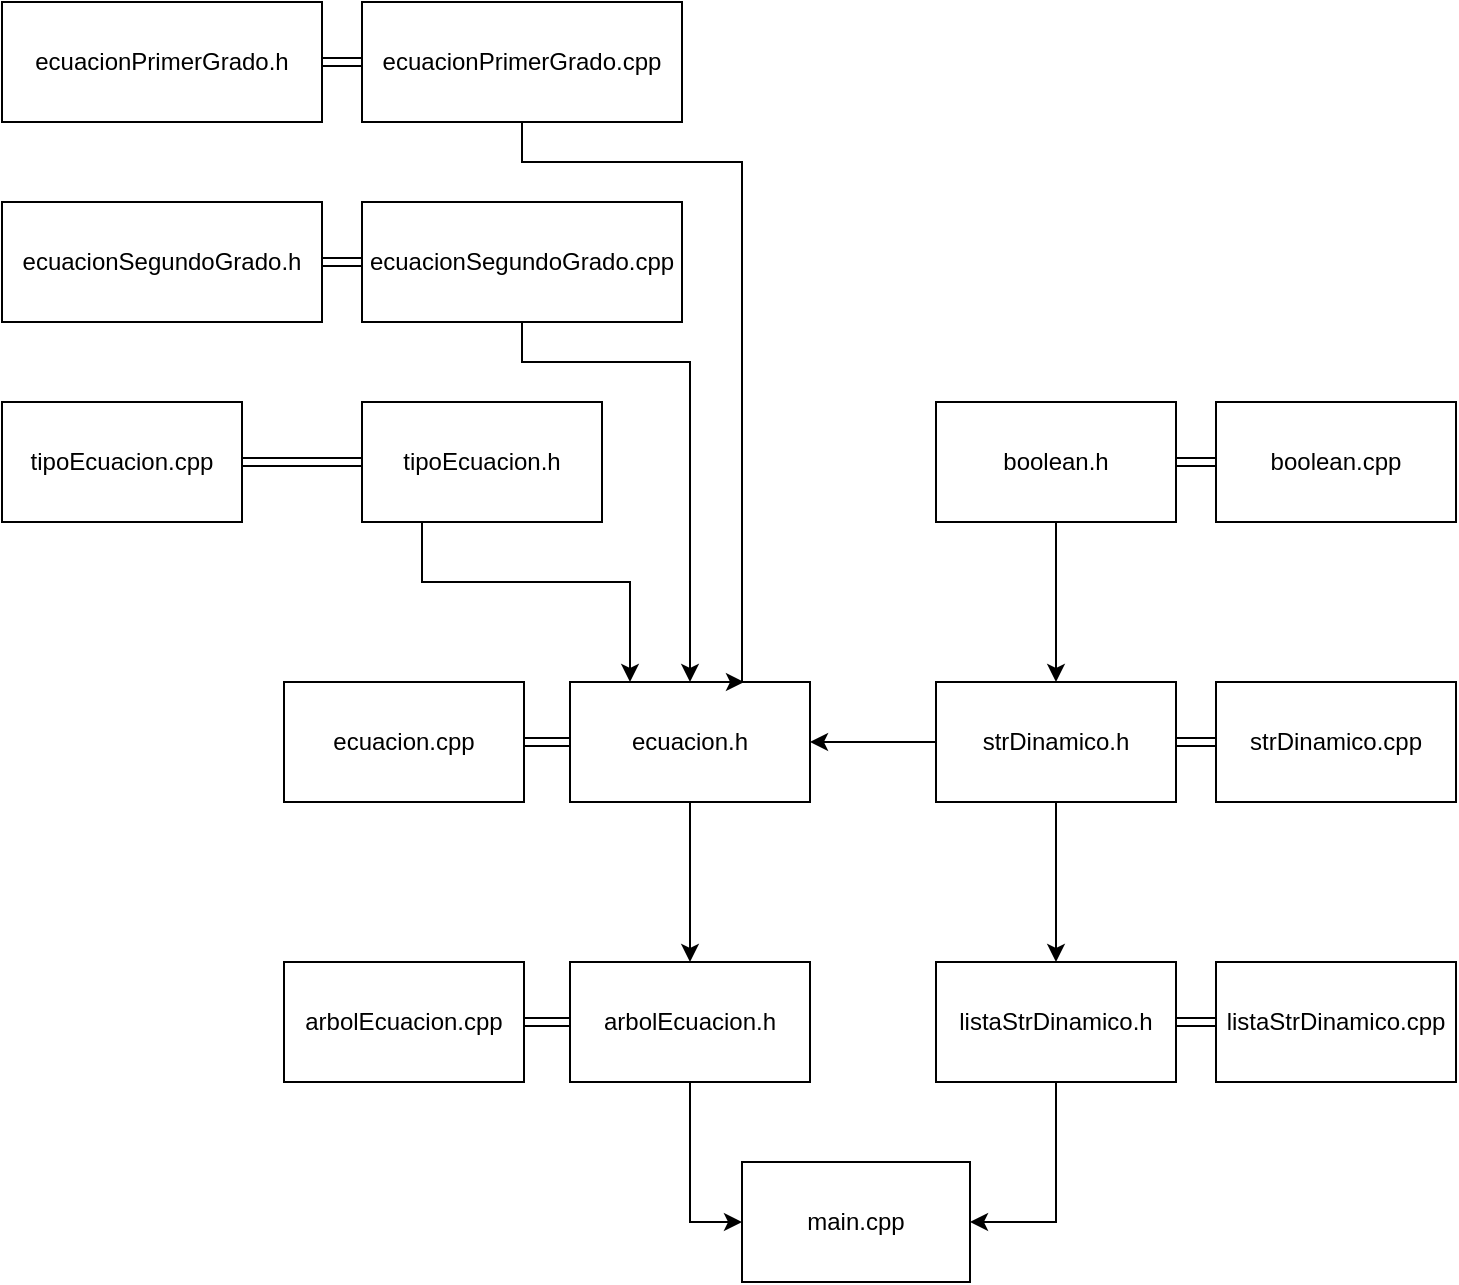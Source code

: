 <mxfile version="26.0.9">
  <diagram name="Página-1" id="RnHuaMRcX48Yq-ZBEnNt">
    <mxGraphModel dx="1434" dy="836" grid="1" gridSize="10" guides="1" tooltips="1" connect="1" arrows="1" fold="1" page="1" pageScale="1" pageWidth="827" pageHeight="1169" math="0" shadow="0">
      <root>
        <mxCell id="0" />
        <mxCell id="1" parent="0" />
        <mxCell id="Ifs4EJyfpHLIlJbVhgTI-2" value="ecuacion.cpp" style="rounded=0;whiteSpace=wrap;html=1;" parent="1" vertex="1">
          <mxGeometry x="160" y="605" width="120" height="60" as="geometry" />
        </mxCell>
        <mxCell id="Ifs4EJyfpHLIlJbVhgTI-3" value="" style="edgeStyle=orthogonalEdgeStyle;shape=link;rounded=0;orthogonalLoop=1;jettySize=auto;html=1;" parent="1" source="Ifs4EJyfpHLIlJbVhgTI-4" target="Ifs4EJyfpHLIlJbVhgTI-2" edge="1">
          <mxGeometry relative="1" as="geometry" />
        </mxCell>
        <mxCell id="Ifs4EJyfpHLIlJbVhgTI-35" style="edgeStyle=orthogonalEdgeStyle;rounded=0;orthogonalLoop=1;jettySize=auto;html=1;entryX=0.5;entryY=0;entryDx=0;entryDy=0;" parent="1" source="Ifs4EJyfpHLIlJbVhgTI-4" target="Ifs4EJyfpHLIlJbVhgTI-7" edge="1">
          <mxGeometry relative="1" as="geometry" />
        </mxCell>
        <mxCell id="Ifs4EJyfpHLIlJbVhgTI-4" value="ecuacion.h" style="rounded=0;whiteSpace=wrap;html=1;" parent="1" vertex="1">
          <mxGeometry x="303" y="605" width="120" height="60" as="geometry" />
        </mxCell>
        <mxCell id="Ifs4EJyfpHLIlJbVhgTI-45" style="edgeStyle=orthogonalEdgeStyle;rounded=0;orthogonalLoop=1;jettySize=auto;html=1;entryX=0;entryY=0.5;entryDx=0;entryDy=0;exitX=0.5;exitY=1;exitDx=0;exitDy=0;" parent="1" source="Ifs4EJyfpHLIlJbVhgTI-7" target="Ifs4EJyfpHLIlJbVhgTI-43" edge="1">
          <mxGeometry relative="1" as="geometry" />
        </mxCell>
        <mxCell id="Ifs4EJyfpHLIlJbVhgTI-5" value="arbolEcuacion.cpp" style="rounded=0;whiteSpace=wrap;html=1;" parent="1" vertex="1">
          <mxGeometry x="160" y="745" width="120" height="60" as="geometry" />
        </mxCell>
        <mxCell id="Ifs4EJyfpHLIlJbVhgTI-6" value="" style="edgeStyle=orthogonalEdgeStyle;shape=link;rounded=0;orthogonalLoop=1;jettySize=auto;html=1;" parent="1" source="Ifs4EJyfpHLIlJbVhgTI-7" target="Ifs4EJyfpHLIlJbVhgTI-5" edge="1">
          <mxGeometry relative="1" as="geometry" />
        </mxCell>
        <mxCell id="Ifs4EJyfpHLIlJbVhgTI-7" value="arbolEcuacion.h" style="rounded=0;whiteSpace=wrap;html=1;" parent="1" vertex="1">
          <mxGeometry x="303" y="745" width="120" height="60" as="geometry" />
        </mxCell>
        <mxCell id="Ifs4EJyfpHLIlJbVhgTI-9" value="ecuacionPrimerGrado.cpp" style="rounded=0;whiteSpace=wrap;html=1;" parent="1" vertex="1">
          <mxGeometry x="199" y="265" width="160" height="60" as="geometry" />
        </mxCell>
        <mxCell id="Ifs4EJyfpHLIlJbVhgTI-10" value="" style="edgeStyle=orthogonalEdgeStyle;shape=link;rounded=0;orthogonalLoop=1;jettySize=auto;html=1;" parent="1" source="Ifs4EJyfpHLIlJbVhgTI-11" target="Ifs4EJyfpHLIlJbVhgTI-9" edge="1">
          <mxGeometry relative="1" as="geometry" />
        </mxCell>
        <mxCell id="Ifs4EJyfpHLIlJbVhgTI-11" value="ecuacionPrimerGrado.h" style="rounded=0;whiteSpace=wrap;html=1;" parent="1" vertex="1">
          <mxGeometry x="19" y="265" width="160" height="60" as="geometry" />
        </mxCell>
        <mxCell id="Ifs4EJyfpHLIlJbVhgTI-12" value="ecuacionSegundoGrado.cpp" style="rounded=0;whiteSpace=wrap;html=1;" parent="1" vertex="1">
          <mxGeometry x="199" y="365" width="160" height="60" as="geometry" />
        </mxCell>
        <mxCell id="Ifs4EJyfpHLIlJbVhgTI-13" value="" style="edgeStyle=orthogonalEdgeStyle;shape=link;rounded=0;orthogonalLoop=1;jettySize=auto;html=1;" parent="1" source="Ifs4EJyfpHLIlJbVhgTI-14" target="Ifs4EJyfpHLIlJbVhgTI-12" edge="1">
          <mxGeometry relative="1" as="geometry" />
        </mxCell>
        <mxCell id="Ifs4EJyfpHLIlJbVhgTI-14" value="ecuacionSegundoGrado.h" style="rounded=0;whiteSpace=wrap;html=1;" parent="1" vertex="1">
          <mxGeometry x="19" y="365" width="160" height="60" as="geometry" />
        </mxCell>
        <mxCell id="Ifs4EJyfpHLIlJbVhgTI-15" value="strDinamico.cpp" style="rounded=0;whiteSpace=wrap;html=1;" parent="1" vertex="1">
          <mxGeometry x="626" y="605" width="120" height="60" as="geometry" />
        </mxCell>
        <mxCell id="Ifs4EJyfpHLIlJbVhgTI-16" value="" style="edgeStyle=orthogonalEdgeStyle;shape=link;rounded=0;orthogonalLoop=1;jettySize=auto;html=1;" parent="1" source="Ifs4EJyfpHLIlJbVhgTI-17" target="Ifs4EJyfpHLIlJbVhgTI-15" edge="1">
          <mxGeometry relative="1" as="geometry" />
        </mxCell>
        <mxCell id="Ifs4EJyfpHLIlJbVhgTI-42" style="edgeStyle=orthogonalEdgeStyle;rounded=0;orthogonalLoop=1;jettySize=auto;html=1;exitX=0.5;exitY=1;exitDx=0;exitDy=0;entryX=0.5;entryY=0;entryDx=0;entryDy=0;" parent="1" source="Ifs4EJyfpHLIlJbVhgTI-17" target="Ifs4EJyfpHLIlJbVhgTI-39" edge="1">
          <mxGeometry relative="1" as="geometry" />
        </mxCell>
        <mxCell id="ks9Js3YlrvBh5tamRNCV-8" style="edgeStyle=orthogonalEdgeStyle;rounded=0;orthogonalLoop=1;jettySize=auto;html=1;exitX=0;exitY=0.5;exitDx=0;exitDy=0;entryX=1;entryY=0.5;entryDx=0;entryDy=0;" parent="1" source="Ifs4EJyfpHLIlJbVhgTI-17" target="Ifs4EJyfpHLIlJbVhgTI-4" edge="1">
          <mxGeometry relative="1" as="geometry" />
        </mxCell>
        <mxCell id="Ifs4EJyfpHLIlJbVhgTI-17" value="strDinamico.h" style="rounded=0;whiteSpace=wrap;html=1;" parent="1" vertex="1">
          <mxGeometry x="486" y="605" width="120" height="60" as="geometry" />
        </mxCell>
        <mxCell id="Ifs4EJyfpHLIlJbVhgTI-18" value="boolean.cpp" style="rounded=0;whiteSpace=wrap;html=1;" parent="1" vertex="1">
          <mxGeometry x="626" y="465" width="120" height="60" as="geometry" />
        </mxCell>
        <mxCell id="Ifs4EJyfpHLIlJbVhgTI-19" value="" style="edgeStyle=orthogonalEdgeStyle;shape=link;rounded=0;orthogonalLoop=1;jettySize=auto;html=1;" parent="1" source="Ifs4EJyfpHLIlJbVhgTI-20" target="Ifs4EJyfpHLIlJbVhgTI-18" edge="1">
          <mxGeometry relative="1" as="geometry" />
        </mxCell>
        <mxCell id="Ifs4EJyfpHLIlJbVhgTI-32" style="edgeStyle=orthogonalEdgeStyle;rounded=0;orthogonalLoop=1;jettySize=auto;html=1;entryX=0.5;entryY=0;entryDx=0;entryDy=0;" parent="1" source="Ifs4EJyfpHLIlJbVhgTI-20" target="Ifs4EJyfpHLIlJbVhgTI-17" edge="1">
          <mxGeometry relative="1" as="geometry" />
        </mxCell>
        <mxCell id="Ifs4EJyfpHLIlJbVhgTI-20" value="boolean.h" style="rounded=0;whiteSpace=wrap;html=1;" parent="1" vertex="1">
          <mxGeometry x="486" y="465" width="120" height="60" as="geometry" />
        </mxCell>
        <mxCell id="Ifs4EJyfpHLIlJbVhgTI-21" value="tipoEcuacion.cpp" style="rounded=0;whiteSpace=wrap;html=1;" parent="1" vertex="1">
          <mxGeometry x="19" y="465" width="120" height="60" as="geometry" />
        </mxCell>
        <mxCell id="Ifs4EJyfpHLIlJbVhgTI-22" value="" style="edgeStyle=orthogonalEdgeStyle;shape=link;rounded=0;orthogonalLoop=1;jettySize=auto;html=1;" parent="1" source="Ifs4EJyfpHLIlJbVhgTI-23" target="Ifs4EJyfpHLIlJbVhgTI-21" edge="1">
          <mxGeometry relative="1" as="geometry" />
        </mxCell>
        <mxCell id="Ifs4EJyfpHLIlJbVhgTI-36" style="edgeStyle=orthogonalEdgeStyle;rounded=0;orthogonalLoop=1;jettySize=auto;html=1;entryX=0.25;entryY=0;entryDx=0;entryDy=0;exitX=0.5;exitY=1;exitDx=0;exitDy=0;" parent="1" source="Ifs4EJyfpHLIlJbVhgTI-23" target="Ifs4EJyfpHLIlJbVhgTI-4" edge="1">
          <mxGeometry relative="1" as="geometry">
            <Array as="points">
              <mxPoint x="229" y="555" />
              <mxPoint x="333" y="555" />
            </Array>
            <mxPoint x="229" y="525" as="sourcePoint" />
            <mxPoint x="219" y="594" as="targetPoint" />
          </mxGeometry>
        </mxCell>
        <mxCell id="Ifs4EJyfpHLIlJbVhgTI-23" value="tipoEcuacion.h" style="rounded=0;whiteSpace=wrap;html=1;" parent="1" vertex="1">
          <mxGeometry x="199" y="465" width="120" height="60" as="geometry" />
        </mxCell>
        <mxCell id="Ifs4EJyfpHLIlJbVhgTI-38" value="listaStrDinamico.cpp" style="rounded=0;whiteSpace=wrap;html=1;" parent="1" vertex="1">
          <mxGeometry x="626" y="745" width="120" height="60" as="geometry" />
        </mxCell>
        <mxCell id="Ifs4EJyfpHLIlJbVhgTI-41" style="edgeStyle=orthogonalEdgeStyle;rounded=0;orthogonalLoop=1;jettySize=auto;html=1;exitX=1;exitY=0.5;exitDx=0;exitDy=0;entryX=0;entryY=0.5;entryDx=0;entryDy=0;shape=link;" parent="1" source="Ifs4EJyfpHLIlJbVhgTI-39" target="Ifs4EJyfpHLIlJbVhgTI-38" edge="1">
          <mxGeometry relative="1" as="geometry" />
        </mxCell>
        <mxCell id="ks9Js3YlrvBh5tamRNCV-7" style="edgeStyle=orthogonalEdgeStyle;rounded=0;orthogonalLoop=1;jettySize=auto;html=1;exitX=0.5;exitY=1;exitDx=0;exitDy=0;entryX=1;entryY=0.5;entryDx=0;entryDy=0;" parent="1" source="Ifs4EJyfpHLIlJbVhgTI-39" target="Ifs4EJyfpHLIlJbVhgTI-43" edge="1">
          <mxGeometry relative="1" as="geometry">
            <mxPoint x="440" y="875" as="targetPoint" />
          </mxGeometry>
        </mxCell>
        <mxCell id="Ifs4EJyfpHLIlJbVhgTI-39" value="listaStrDinamico.h" style="rounded=0;whiteSpace=wrap;html=1;" parent="1" vertex="1">
          <mxGeometry x="486" y="745" width="120" height="60" as="geometry" />
        </mxCell>
        <mxCell id="Ifs4EJyfpHLIlJbVhgTI-43" value="main.cpp" style="rounded=0;whiteSpace=wrap;html=1;" parent="1" vertex="1">
          <mxGeometry x="389" y="845" width="114" height="60" as="geometry" />
        </mxCell>
        <mxCell id="ks9Js3YlrvBh5tamRNCV-1" style="edgeStyle=orthogonalEdgeStyle;rounded=0;orthogonalLoop=1;jettySize=auto;html=1;exitX=0.5;exitY=1;exitDx=0;exitDy=0;entryX=0.5;entryY=0;entryDx=0;entryDy=0;" parent="1" source="Ifs4EJyfpHLIlJbVhgTI-12" target="Ifs4EJyfpHLIlJbVhgTI-4" edge="1">
          <mxGeometry relative="1" as="geometry">
            <Array as="points">
              <mxPoint x="279" y="445" />
              <mxPoint x="363" y="445" />
            </Array>
            <mxPoint x="339" y="455" as="sourcePoint" />
            <mxPoint x="349" y="605" as="targetPoint" />
          </mxGeometry>
        </mxCell>
        <mxCell id="ks9Js3YlrvBh5tamRNCV-3" style="edgeStyle=orthogonalEdgeStyle;rounded=0;orthogonalLoop=1;jettySize=auto;html=1;exitX=0.5;exitY=1;exitDx=0;exitDy=0;entryX=0.725;entryY=0;entryDx=0;entryDy=0;entryPerimeter=0;" parent="1" source="Ifs4EJyfpHLIlJbVhgTI-9" target="Ifs4EJyfpHLIlJbVhgTI-4" edge="1">
          <mxGeometry relative="1" as="geometry">
            <Array as="points">
              <mxPoint x="279" y="345" />
              <mxPoint x="389" y="345" />
              <mxPoint x="389" y="605" />
            </Array>
            <mxPoint x="378.96" y="395" as="sourcePoint" />
            <mxPoint x="389" y="575" as="targetPoint" />
          </mxGeometry>
        </mxCell>
      </root>
    </mxGraphModel>
  </diagram>
</mxfile>
